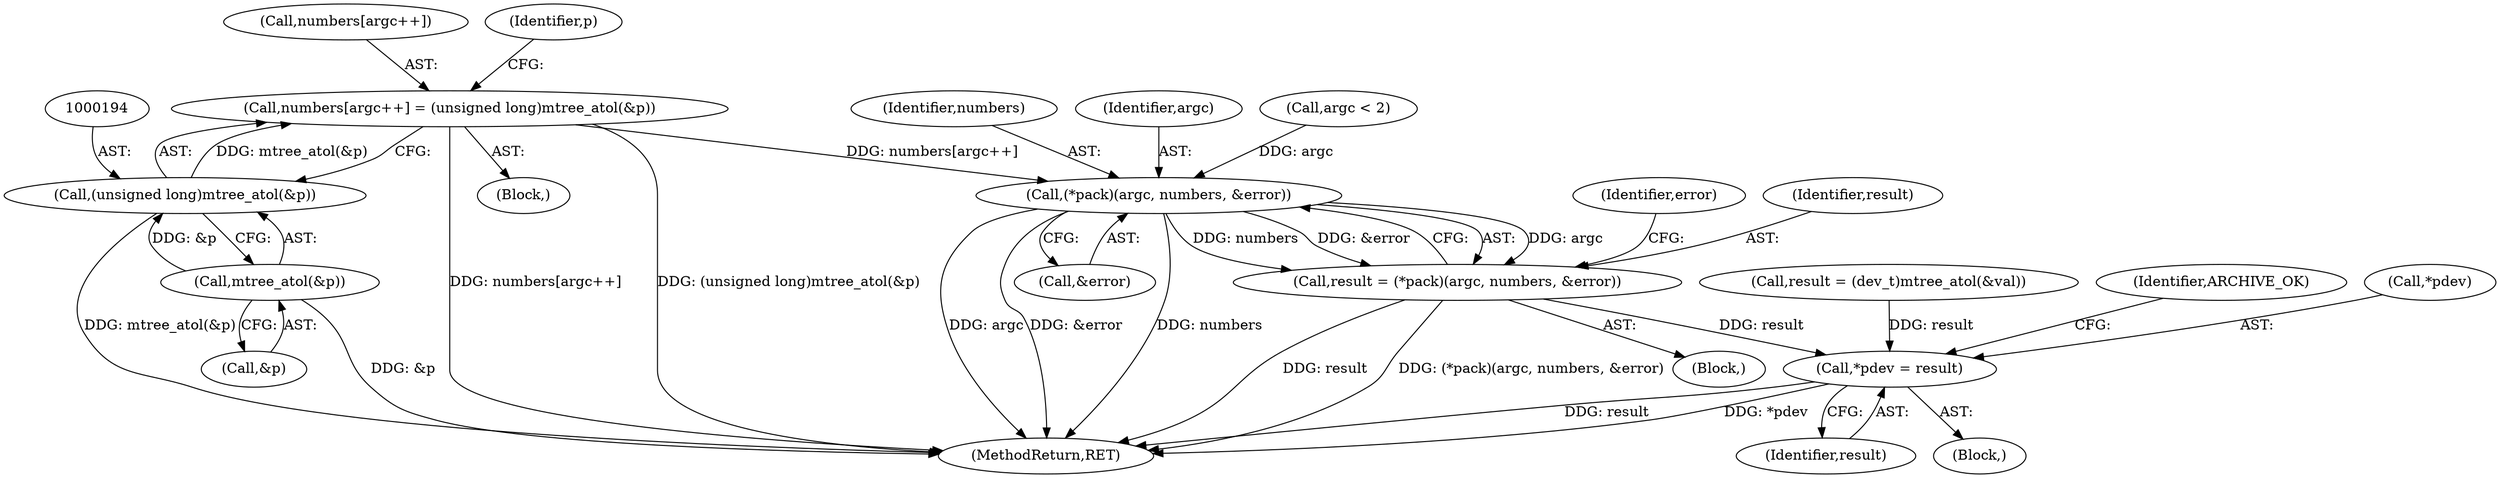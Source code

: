 digraph "0_libarchive_a550daeecf6bc689ade371349892ea17b5b97c77@array" {
"1000188" [label="(Call,numbers[argc++] = (unsigned long)mtree_atol(&p))"];
"1000193" [label="(Call,(unsigned long)mtree_atol(&p))"];
"1000195" [label="(Call,mtree_atol(&p))"];
"1000211" [label="(Call,(*pack)(argc, numbers, &error))"];
"1000209" [label="(Call,result = (*pack)(argc, numbers, &error))"];
"1000237" [label="(Call,*pdev = result)"];
"1000218" [label="(Identifier,error)"];
"1000230" [label="(Call,result = (dev_t)mtree_atol(&val))"];
"1000193" [label="(Call,(unsigned long)mtree_atol(&p))"];
"1000243" [label="(MethodReturn,RET)"];
"1000196" [label="(Call,&p)"];
"1000213" [label="(Identifier,numbers)"];
"1000237" [label="(Call,*pdev = result)"];
"1000209" [label="(Call,result = (*pack)(argc, numbers, &error))"];
"1000210" [label="(Identifier,result)"];
"1000131" [label="(Block,)"];
"1000212" [label="(Identifier,argc)"];
"1000211" [label="(Call,(*pack)(argc, numbers, &error))"];
"1000164" [label="(Block,)"];
"1000240" [label="(Identifier,result)"];
"1000242" [label="(Identifier,ARCHIVE_OK)"];
"1000214" [label="(Call,&error)"];
"1000189" [label="(Call,numbers[argc++])"];
"1000195" [label="(Call,mtree_atol(&p))"];
"1000158" [label="(Identifier,p)"];
"1000199" [label="(Call,argc < 2)"];
"1000188" [label="(Call,numbers[argc++] = (unsigned long)mtree_atol(&p))"];
"1000106" [label="(Block,)"];
"1000238" [label="(Call,*pdev)"];
"1000188" -> "1000164"  [label="AST: "];
"1000188" -> "1000193"  [label="CFG: "];
"1000189" -> "1000188"  [label="AST: "];
"1000193" -> "1000188"  [label="AST: "];
"1000158" -> "1000188"  [label="CFG: "];
"1000188" -> "1000243"  [label="DDG: numbers[argc++]"];
"1000188" -> "1000243"  [label="DDG: (unsigned long)mtree_atol(&p)"];
"1000193" -> "1000188"  [label="DDG: mtree_atol(&p)"];
"1000188" -> "1000211"  [label="DDG: numbers[argc++]"];
"1000193" -> "1000195"  [label="CFG: "];
"1000194" -> "1000193"  [label="AST: "];
"1000195" -> "1000193"  [label="AST: "];
"1000193" -> "1000243"  [label="DDG: mtree_atol(&p)"];
"1000195" -> "1000193"  [label="DDG: &p"];
"1000195" -> "1000196"  [label="CFG: "];
"1000196" -> "1000195"  [label="AST: "];
"1000195" -> "1000243"  [label="DDG: &p"];
"1000211" -> "1000209"  [label="AST: "];
"1000211" -> "1000214"  [label="CFG: "];
"1000212" -> "1000211"  [label="AST: "];
"1000213" -> "1000211"  [label="AST: "];
"1000214" -> "1000211"  [label="AST: "];
"1000209" -> "1000211"  [label="CFG: "];
"1000211" -> "1000243"  [label="DDG: argc"];
"1000211" -> "1000243"  [label="DDG: &error"];
"1000211" -> "1000243"  [label="DDG: numbers"];
"1000211" -> "1000209"  [label="DDG: argc"];
"1000211" -> "1000209"  [label="DDG: numbers"];
"1000211" -> "1000209"  [label="DDG: &error"];
"1000199" -> "1000211"  [label="DDG: argc"];
"1000209" -> "1000131"  [label="AST: "];
"1000210" -> "1000209"  [label="AST: "];
"1000218" -> "1000209"  [label="CFG: "];
"1000209" -> "1000243"  [label="DDG: result"];
"1000209" -> "1000243"  [label="DDG: (*pack)(argc, numbers, &error)"];
"1000209" -> "1000237"  [label="DDG: result"];
"1000237" -> "1000106"  [label="AST: "];
"1000237" -> "1000240"  [label="CFG: "];
"1000238" -> "1000237"  [label="AST: "];
"1000240" -> "1000237"  [label="AST: "];
"1000242" -> "1000237"  [label="CFG: "];
"1000237" -> "1000243"  [label="DDG: result"];
"1000237" -> "1000243"  [label="DDG: *pdev"];
"1000230" -> "1000237"  [label="DDG: result"];
}
